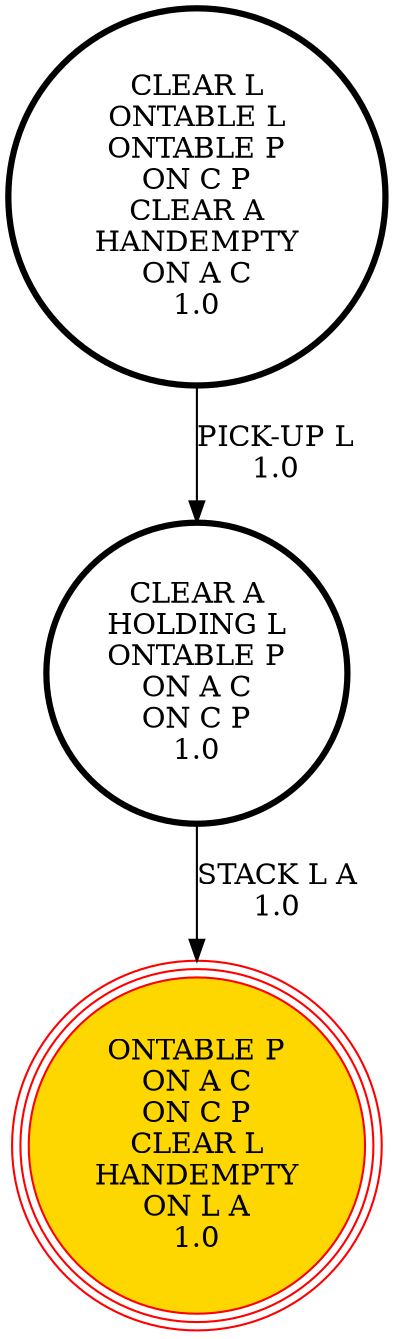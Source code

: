 digraph {
"CLEAR L\nONTABLE L\nONTABLE P\nON C P\nCLEAR A\nHANDEMPTY\nON A C\n1.0\n" -> "CLEAR A\nHOLDING L\nONTABLE P\nON A C\nON C P\n1.0\n"[label="PICK-UP L\n1.0\n"];
"CLEAR A\nHOLDING L\nONTABLE P\nON A C\nON C P\n1.0\n" -> "ONTABLE P\nON A C\nON C P\nCLEAR L\nHANDEMPTY\nON L A\n1.0\n"[label="STACK L A\n1.0\n"];
"ONTABLE P\nON A C\nON C P\nCLEAR L\nHANDEMPTY\nON L A\n1.0\n" [shape=circle, style=filled color=red, fillcolor=gold, peripheries=3];
"CLEAR A\nHOLDING L\nONTABLE P\nON A C\nON C P\n1.0\n" [shape=circle, penwidth=3];
"CLEAR L\nONTABLE L\nONTABLE P\nON C P\nCLEAR A\nHANDEMPTY\nON A C\n1.0\n" [shape=circle, penwidth=3];
"ONTABLE P\nON A C\nON C P\nCLEAR L\nHANDEMPTY\nON L A\n1.0\n" [shape=circle, style=filled color=red, fillcolor=gold, peripheries=3];
}
